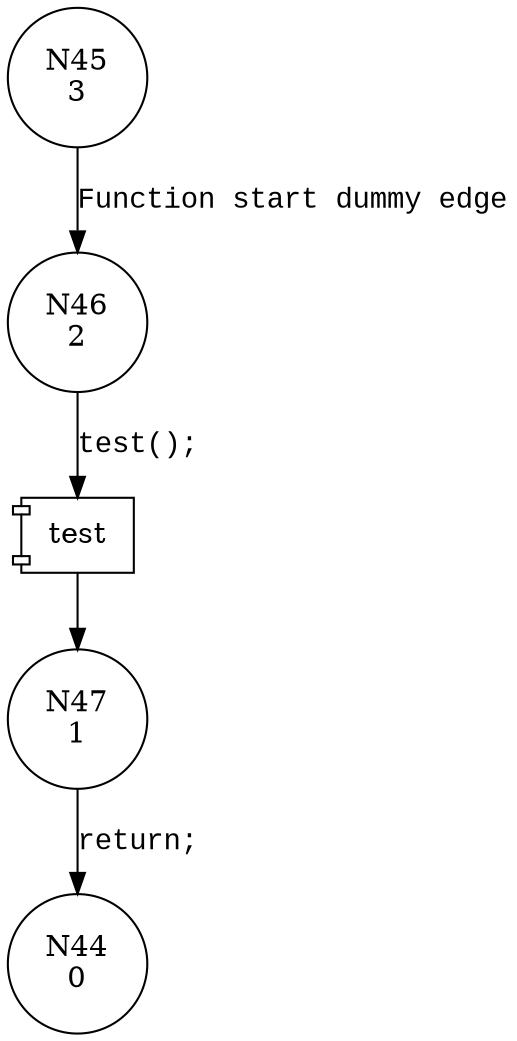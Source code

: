 digraph runTest {
45 [shape="circle" label="N45\n3"]
46 [shape="circle" label="N46\n2"]
47 [shape="circle" label="N47\n1"]
44 [shape="circle" label="N44\n0"]
45 -> 46 [label="Function start dummy edge" fontname="Courier New"]
100023 [shape="component" label="test"]
46 -> 100023 [label="test();" fontname="Courier New"]
100023 -> 47 [label="" fontname="Courier New"]
47 -> 44 [label="return;" fontname="Courier New"]
}